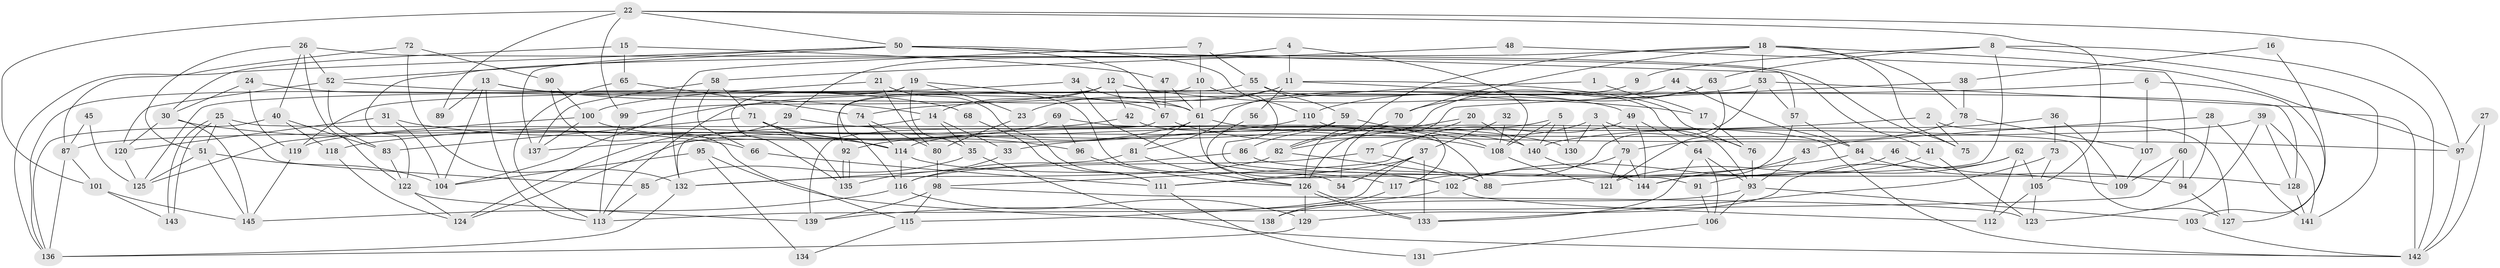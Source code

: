 // coarse degree distribution, {4: 0.24509803921568626, 5: 0.13725490196078433, 10: 0.0196078431372549, 3: 0.28431372549019607, 6: 0.09803921568627451, 9: 0.029411764705882353, 2: 0.08823529411764706, 7: 0.029411764705882353, 11: 0.029411764705882353, 8: 0.029411764705882353, 12: 0.00980392156862745}
// Generated by graph-tools (version 1.1) at 2025/51/03/04/25 22:51:23]
// undirected, 145 vertices, 290 edges
graph export_dot {
  node [color=gray90,style=filled];
  1;
  2;
  3;
  4;
  5;
  6;
  7;
  8;
  9;
  10;
  11;
  12;
  13;
  14;
  15;
  16;
  17;
  18;
  19;
  20;
  21;
  22;
  23;
  24;
  25;
  26;
  27;
  28;
  29;
  30;
  31;
  32;
  33;
  34;
  35;
  36;
  37;
  38;
  39;
  40;
  41;
  42;
  43;
  44;
  45;
  46;
  47;
  48;
  49;
  50;
  51;
  52;
  53;
  54;
  55;
  56;
  57;
  58;
  59;
  60;
  61;
  62;
  63;
  64;
  65;
  66;
  67;
  68;
  69;
  70;
  71;
  72;
  73;
  74;
  75;
  76;
  77;
  78;
  79;
  80;
  81;
  82;
  83;
  84;
  85;
  86;
  87;
  88;
  89;
  90;
  91;
  92;
  93;
  94;
  95;
  96;
  97;
  98;
  99;
  100;
  101;
  102;
  103;
  104;
  105;
  106;
  107;
  108;
  109;
  110;
  111;
  112;
  113;
  114;
  115;
  116;
  117;
  118;
  119;
  120;
  121;
  122;
  123;
  124;
  125;
  126;
  127;
  128;
  129;
  130;
  131;
  132;
  133;
  134;
  135;
  136;
  137;
  138;
  139;
  140;
  141;
  142;
  143;
  144;
  145;
  1 -- 17;
  1 -- 61;
  2 -- 33;
  2 -- 75;
  2 -- 127;
  3 -- 77;
  3 -- 79;
  3 -- 93;
  3 -- 130;
  4 -- 11;
  4 -- 108;
  4 -- 29;
  5 -- 114;
  5 -- 108;
  5 -- 130;
  5 -- 140;
  6 -- 127;
  6 -- 74;
  6 -- 107;
  7 -- 10;
  7 -- 55;
  7 -- 132;
  8 -- 142;
  8 -- 88;
  8 -- 9;
  8 -- 63;
  8 -- 141;
  9 -- 81;
  10 -- 92;
  10 -- 61;
  10 -- 91;
  11 -- 76;
  11 -- 104;
  11 -- 23;
  11 -- 49;
  11 -- 56;
  12 -- 99;
  12 -- 116;
  12 -- 14;
  12 -- 17;
  12 -- 42;
  12 -- 128;
  13 -- 67;
  13 -- 14;
  13 -- 89;
  13 -- 104;
  13 -- 113;
  14 -- 132;
  14 -- 33;
  14 -- 35;
  15 -- 47;
  15 -- 30;
  15 -- 65;
  16 -- 38;
  16 -- 103;
  17 -- 76;
  18 -- 82;
  18 -- 122;
  18 -- 53;
  18 -- 70;
  18 -- 75;
  18 -- 78;
  18 -- 142;
  19 -- 35;
  19 -- 135;
  19 -- 23;
  19 -- 54;
  19 -- 136;
  20 -- 82;
  20 -- 54;
  20 -- 140;
  21 -- 80;
  21 -- 100;
  21 -- 111;
  22 -- 97;
  22 -- 101;
  22 -- 50;
  22 -- 89;
  22 -- 99;
  22 -- 105;
  23 -- 80;
  24 -- 30;
  24 -- 119;
  24 -- 68;
  25 -- 51;
  25 -- 143;
  25 -- 143;
  25 -- 85;
  25 -- 127;
  26 -- 122;
  26 -- 52;
  26 -- 40;
  26 -- 41;
  26 -- 51;
  27 -- 142;
  27 -- 97;
  28 -- 94;
  28 -- 141;
  28 -- 43;
  29 -- 130;
  29 -- 124;
  30 -- 145;
  30 -- 120;
  30 -- 66;
  31 -- 120;
  31 -- 104;
  31 -- 114;
  32 -- 37;
  32 -- 108;
  33 -- 135;
  34 -- 61;
  34 -- 102;
  34 -- 119;
  35 -- 85;
  35 -- 142;
  36 -- 140;
  36 -- 73;
  36 -- 109;
  37 -- 111;
  37 -- 133;
  37 -- 54;
  37 -- 115;
  38 -- 126;
  38 -- 78;
  39 -- 141;
  39 -- 123;
  39 -- 87;
  39 -- 128;
  40 -- 136;
  40 -- 83;
  40 -- 118;
  41 -- 123;
  41 -- 121;
  42 -- 118;
  42 -- 88;
  43 -- 144;
  43 -- 93;
  44 -- 84;
  44 -- 110;
  45 -- 125;
  45 -- 87;
  46 -- 102;
  46 -- 109;
  47 -- 67;
  47 -- 61;
  48 -- 60;
  48 -- 58;
  49 -- 64;
  49 -- 98;
  49 -- 144;
  50 -- 57;
  50 -- 52;
  50 -- 67;
  50 -- 75;
  50 -- 110;
  50 -- 136;
  50 -- 137;
  51 -- 145;
  51 -- 104;
  51 -- 125;
  52 -- 61;
  52 -- 83;
  52 -- 120;
  53 -- 113;
  53 -- 57;
  53 -- 97;
  53 -- 117;
  55 -- 125;
  55 -- 59;
  55 -- 76;
  56 -- 126;
  57 -- 144;
  57 -- 84;
  58 -- 137;
  58 -- 71;
  58 -- 66;
  59 -- 108;
  59 -- 124;
  59 -- 86;
  60 -- 113;
  60 -- 94;
  60 -- 109;
  61 -- 81;
  61 -- 97;
  61 -- 92;
  61 -- 102;
  62 -- 129;
  62 -- 105;
  62 -- 91;
  62 -- 112;
  63 -- 121;
  63 -- 70;
  63 -- 126;
  64 -- 93;
  64 -- 106;
  64 -- 133;
  65 -- 74;
  65 -- 113;
  66 -- 111;
  67 -- 139;
  67 -- 108;
  68 -- 111;
  69 -- 96;
  69 -- 142;
  69 -- 119;
  70 -- 82;
  71 -- 114;
  71 -- 83;
  71 -- 96;
  71 -- 135;
  72 -- 132;
  72 -- 87;
  72 -- 90;
  73 -- 105;
  73 -- 133;
  74 -- 114;
  74 -- 80;
  76 -- 93;
  77 -- 88;
  77 -- 116;
  78 -- 107;
  78 -- 79;
  79 -- 144;
  79 -- 102;
  79 -- 121;
  80 -- 98;
  81 -- 126;
  81 -- 132;
  82 -- 132;
  82 -- 88;
  83 -- 122;
  84 -- 111;
  84 -- 94;
  85 -- 113;
  86 -- 128;
  86 -- 116;
  87 -- 136;
  87 -- 101;
  90 -- 100;
  90 -- 115;
  91 -- 106;
  92 -- 135;
  92 -- 135;
  93 -- 103;
  93 -- 106;
  93 -- 138;
  94 -- 127;
  95 -- 104;
  95 -- 138;
  95 -- 134;
  96 -- 126;
  97 -- 142;
  98 -- 115;
  98 -- 123;
  98 -- 139;
  99 -- 113;
  100 -- 137;
  100 -- 140;
  100 -- 125;
  101 -- 145;
  101 -- 143;
  102 -- 112;
  102 -- 139;
  103 -- 142;
  105 -- 112;
  105 -- 123;
  106 -- 131;
  107 -- 109;
  108 -- 121;
  110 -- 117;
  110 -- 137;
  111 -- 131;
  114 -- 116;
  114 -- 117;
  115 -- 134;
  116 -- 129;
  116 -- 145;
  117 -- 138;
  118 -- 124;
  119 -- 145;
  120 -- 125;
  122 -- 139;
  122 -- 124;
  126 -- 133;
  126 -- 133;
  126 -- 129;
  128 -- 141;
  129 -- 136;
  132 -- 136;
  140 -- 144;
}
